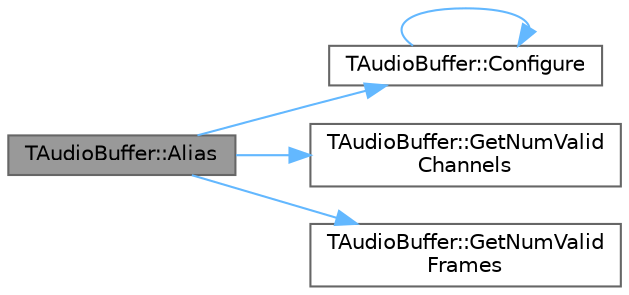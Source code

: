 digraph "TAudioBuffer::Alias"
{
 // INTERACTIVE_SVG=YES
 // LATEX_PDF_SIZE
  bgcolor="transparent";
  edge [fontname=Helvetica,fontsize=10,labelfontname=Helvetica,labelfontsize=10];
  node [fontname=Helvetica,fontsize=10,shape=box,height=0.2,width=0.4];
  rankdir="LR";
  Node1 [id="Node000001",label="TAudioBuffer::Alias",height=0.2,width=0.4,color="gray40", fillcolor="grey60", style="filled", fontcolor="black",tooltip=" "];
  Node1 -> Node2 [id="edge1_Node000001_Node000002",color="steelblue1",style="solid",tooltip=" "];
  Node2 [id="Node000002",label="TAudioBuffer::Configure",height=0.2,width=0.4,color="grey40", fillcolor="white", style="filled",URL="$d6/d2f/classTAudioBuffer.html#a7bfc3c5331aa6751171e23549d2d2fcc",tooltip=" "];
  Node2 -> Node2 [id="edge2_Node000002_Node000002",color="steelblue1",style="solid",tooltip=" "];
  Node1 -> Node3 [id="edge3_Node000001_Node000003",color="steelblue1",style="solid",tooltip=" "];
  Node3 [id="Node000003",label="TAudioBuffer::GetNumValid\lChannels",height=0.2,width=0.4,color="grey40", fillcolor="white", style="filled",URL="$d6/d2f/classTAudioBuffer.html#a1d2258a6393f686bc0f36e42e5a8bdae",tooltip=" "];
  Node1 -> Node4 [id="edge4_Node000001_Node000004",color="steelblue1",style="solid",tooltip=" "];
  Node4 [id="Node000004",label="TAudioBuffer::GetNumValid\lFrames",height=0.2,width=0.4,color="grey40", fillcolor="white", style="filled",URL="$d6/d2f/classTAudioBuffer.html#a579b02531574350f644f94c290300354",tooltip=" "];
}
